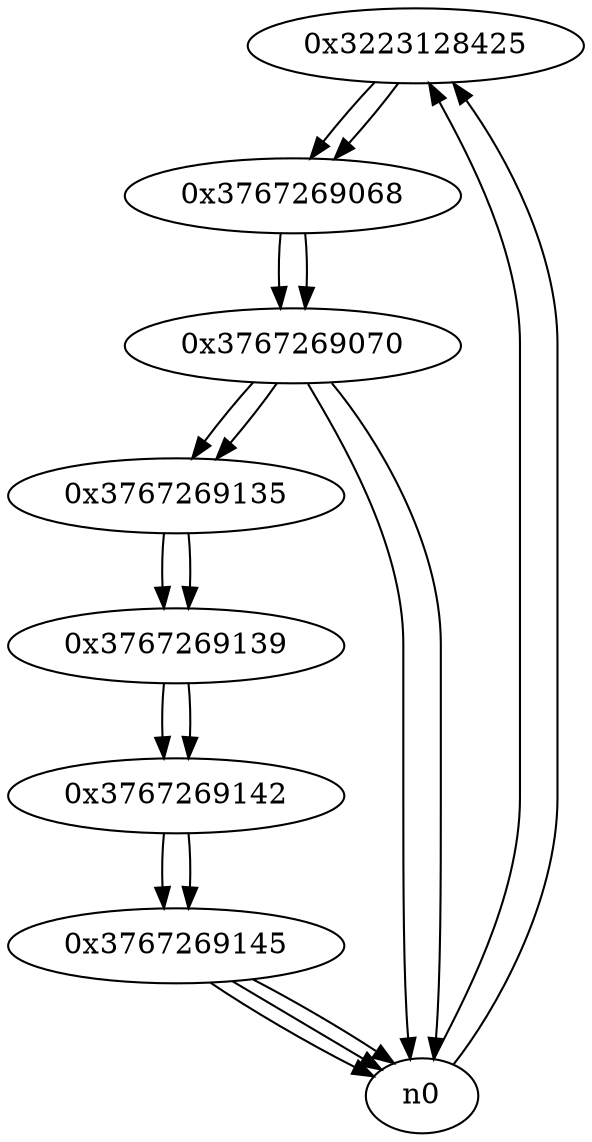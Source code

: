 digraph G{
/* nodes */
  n1 [label="0x3223128425"]
  n2 [label="0x3767269068"]
  n3 [label="0x3767269070"]
  n4 [label="0x3767269135"]
  n5 [label="0x3767269139"]
  n6 [label="0x3767269142"]
  n7 [label="0x3767269145"]
/* edges */
n1 -> n2;
n0 -> n1;
n0 -> n1;
n2 -> n3;
n1 -> n2;
n3 -> n4;
n3 -> n0;
n3 -> n0;
n2 -> n3;
n4 -> n5;
n3 -> n4;
n5 -> n6;
n4 -> n5;
n6 -> n7;
n5 -> n6;
n7 -> n0;
n7 -> n0;
n7 -> n0;
n6 -> n7;
}
